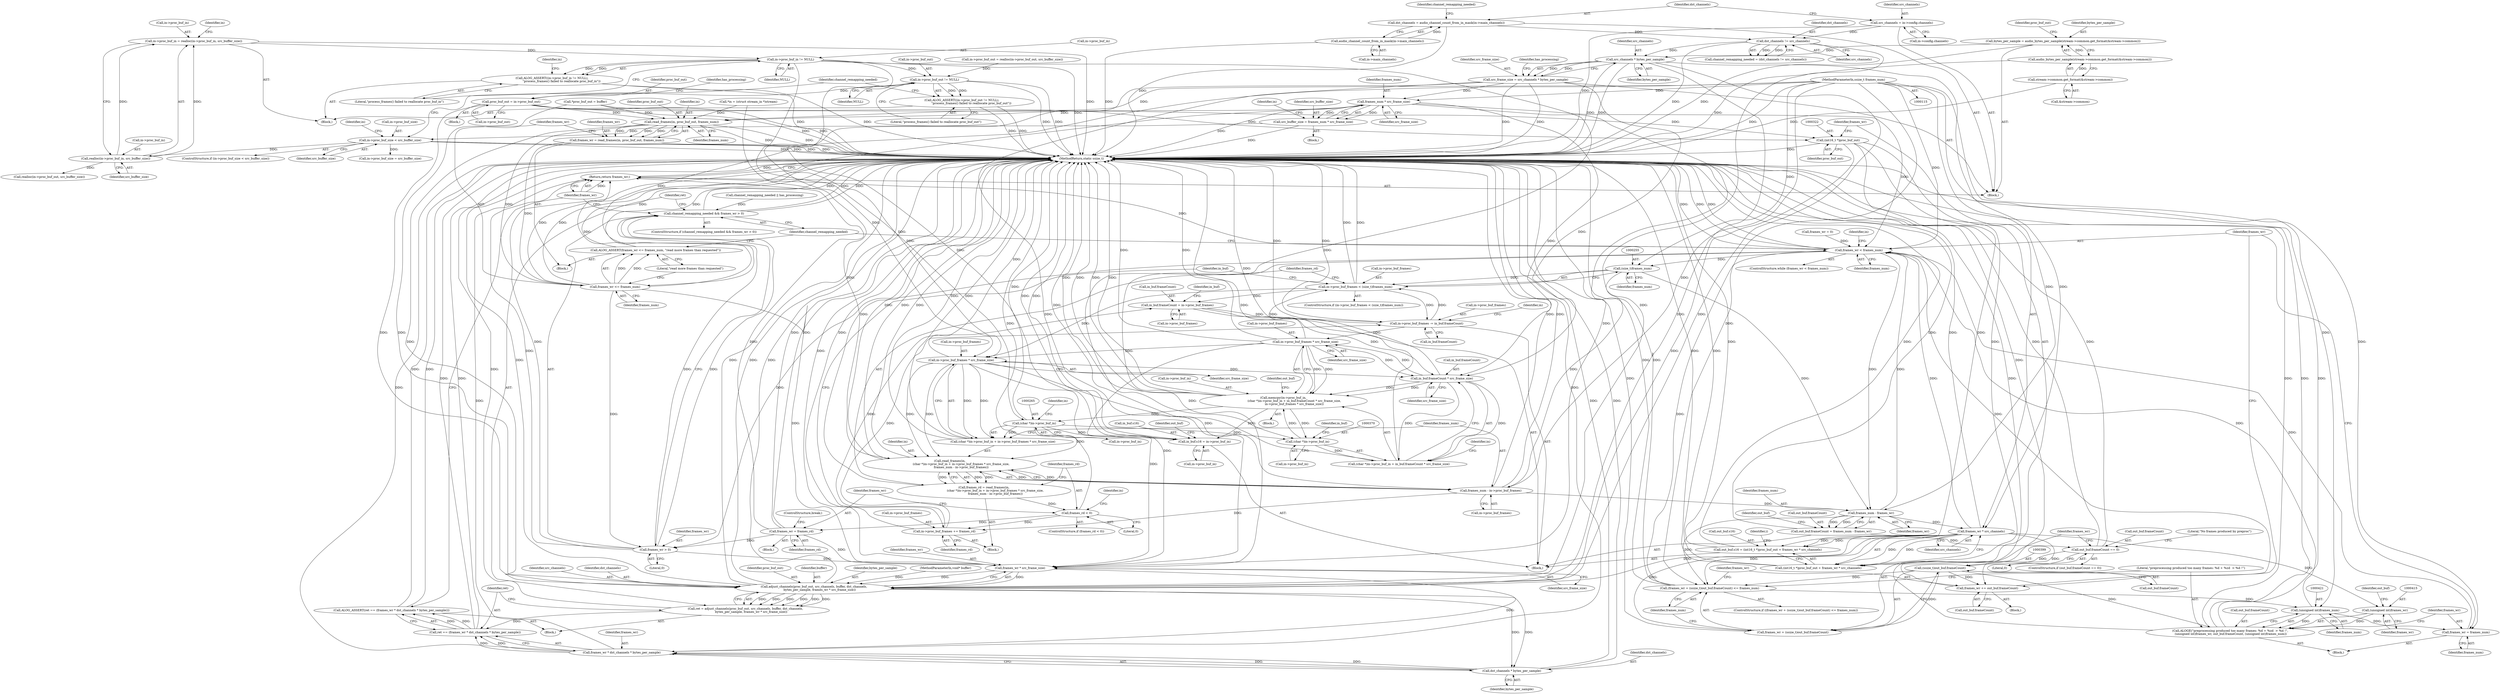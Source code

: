 digraph "0_Android_7df7ec13b1d222ac3a66797fbe432605ea8f973f@API" {
"1000201" [label="(Call,in->proc_buf_in = realloc(in->proc_buf_in, src_buffer_size))"];
"1000205" [label="(Call,realloc(in->proc_buf_in, src_buffer_size))"];
"1000190" [label="(Call,in->proc_buf_size < src_buffer_size)"];
"1000184" [label="(Call,src_buffer_size = frames_num * src_frame_size)"];
"1000186" [label="(Call,frames_num * src_frame_size)"];
"1000118" [label="(MethodParameterIn,ssize_t frames_num)"];
"1000165" [label="(Call,src_frame_size = src_channels * bytes_per_sample)"];
"1000167" [label="(Call,src_channels * bytes_per_sample)"];
"1000161" [label="(Call,dst_channels != src_channels)"];
"1000152" [label="(Call,dst_channels = audio_channel_count_from_in_mask(in->main_channels))"];
"1000154" [label="(Call,audio_channel_count_from_in_mask(in->main_channels))"];
"1000144" [label="(Call,src_channels = in->config.channels)"];
"1000131" [label="(Call,bytes_per_sample = audio_bytes_per_sample(stream->common.get_format(&stream->common)))"];
"1000133" [label="(Call,audio_bytes_per_sample(stream->common.get_format(&stream->common)))"];
"1000134" [label="(Call,stream->common.get_format(&stream->common))"];
"1000211" [label="(Call,in->proc_buf_in != NULL)"];
"1000210" [label="(Call,ALOG_ASSERT((in->proc_buf_in != NULL),\n                    \"process_frames() failed to reallocate proc_buf_in\"))"];
"1000227" [label="(Call,in->proc_buf_out != NULL)"];
"1000226" [label="(Call,ALOG_ASSERT((in->proc_buf_out != NULL),\n                    \"process_frames() failed to reallocate proc_buf_out\"))"];
"1000236" [label="(Call,proc_buf_out = in->proc_buf_out)"];
"1000321" [label="(Call,(int16_t *)proc_buf_out)"];
"1000316" [label="(Call,out_buf.s16 = (int16_t *)proc_buf_out + frames_wr * src_channels)"];
"1000320" [label="(Call,(int16_t *)proc_buf_out + frames_wr * src_channels)"];
"1000449" [label="(Call,adjust_channels(proc_buf_out, src_channels, buffer, dst_channels,\n            bytes_per_sample, frames_wr * src_frame_size))"];
"1000447" [label="(Call,ret = adjust_channels(proc_buf_out, src_channels, buffer, dst_channels,\n            bytes_per_sample, frames_wr * src_frame_size))"];
"1000459" [label="(Call,ret == (frames_wr * dst_channels * bytes_per_sample))"];
"1000458" [label="(Call,ALOG_ASSERT(ret == (frames_wr * dst_channels * bytes_per_sample)))"];
"1000463" [label="(Call,dst_channels * bytes_per_sample)"];
"1000461" [label="(Call,frames_wr * dst_channels * bytes_per_sample)"];
"1000466" [label="(Return,return frames_wr;)"];
"1000430" [label="(Call,read_frames(in, proc_buf_out, frames_num))"];
"1000428" [label="(Call,frames_wr = read_frames(in, proc_buf_out, frames_num))"];
"1000435" [label="(Call,frames_wr <= frames_num)"];
"1000434" [label="(Call,ALOG_ASSERT(frames_wr <= frames_num, \"read more frames than requested\"))"];
"1000442" [label="(Call,frames_wr > 0)"];
"1000440" [label="(Call,channel_remapping_needed && frames_wr > 0)"];
"1000455" [label="(Call,frames_wr * src_frame_size)"];
"1000264" [label="(Call,(char *)in->proc_buf_in)"];
"1000261" [label="(Call,read_frames(in,\n                        (char *)in->proc_buf_in + in->proc_buf_frames * src_frame_size,\n                        frames_num - in->proc_buf_frames))"];
"1000259" [label="(Call,frames_rd = read_frames(in,\n                        (char *)in->proc_buf_in + in->proc_buf_frames * src_frame_size,\n                        frames_num - in->proc_buf_frames))"];
"1000280" [label="(Call,frames_rd < 0)"];
"1000284" [label="(Call,frames_wr = frames_rd)"];
"1000288" [label="(Call,in->proc_buf_frames += frames_rd)"];
"1000295" [label="(Call,in_buf.frameCount = in->proc_buf_frames)"];
"1000352" [label="(Call,in->proc_buf_frames -= in_buf.frameCount)"];
"1000250" [label="(Call,in->proc_buf_frames < (size_t)frames_num)"];
"1000269" [label="(Call,in->proc_buf_frames * src_frame_size)"];
"1000263" [label="(Call,(char *)in->proc_buf_in + in->proc_buf_frames * src_frame_size)"];
"1000274" [label="(Call,frames_num - in->proc_buf_frames)"];
"1000313" [label="(Call,frames_num - frames_wr)"];
"1000245" [label="(Call,frames_wr < frames_num)"];
"1000254" [label="(Call,(size_t)frames_num)"];
"1000309" [label="(Call,out_buf.frameCount = frames_num - frames_wr)"];
"1000385" [label="(Call,out_buf.frameCount == 0)"];
"1000398" [label="(Call,(ssize_t)out_buf.frameCount)"];
"1000395" [label="(Call,(frames_wr + (ssize_t)out_buf.frameCount) <= frames_num)"];
"1000420" [label="(Call,(unsigned int)frames_num)"];
"1000412" [label="(Call,ALOGE(\"preprocessing produced too many frames: %d + %zd  > %d !\",\n (unsigned int)frames_wr, out_buf.frameCount, (unsigned int)frames_num))"];
"1000423" [label="(Call,frames_wr = frames_num)"];
"1000396" [label="(Call,frames_wr + (ssize_t)out_buf.frameCount)"];
"1000405" [label="(Call,frames_wr += out_buf.frameCount)"];
"1000324" [label="(Call,frames_wr * src_channels)"];
"1000414" [label="(Call,(unsigned int)frames_wr)"];
"1000374" [label="(Call,in_buf.frameCount * src_frame_size)"];
"1000364" [label="(Call,memcpy(in->proc_buf_in,\n                       (char *)in->proc_buf_in + in_buf.frameCount * src_frame_size,\n                       in->proc_buf_frames * src_frame_size))"];
"1000302" [label="(Call,in_buf.s16 = in->proc_buf_in)"];
"1000369" [label="(Call,(char *)in->proc_buf_in)"];
"1000368" [label="(Call,(char *)in->proc_buf_in + in_buf.frameCount * src_frame_size)"];
"1000379" [label="(Call,in->proc_buf_frames * src_frame_size)"];
"1000369" [label="(Call,(char *)in->proc_buf_in)"];
"1000325" [label="(Identifier,frames_wr)"];
"1000441" [label="(Identifier,channel_remapping_needed)"];
"1000448" [label="(Identifier,ret)"];
"1000411" [label="(Block,)"];
"1000221" [label="(Call,realloc(in->proc_buf_out, src_buffer_size))"];
"1000179" [label="(Call,channel_remapping_needed || has_processing)"];
"1000227" [label="(Call,in->proc_buf_out != NULL)"];
"1000303" [label="(Call,in_buf.s16)"];
"1000317" [label="(Call,out_buf.s16)"];
"1000467" [label="(Identifier,frames_wr)"];
"1000273" [label="(Identifier,src_frame_size)"];
"1000385" [label="(Call,out_buf.frameCount == 0)"];
"1000133" [label="(Call,audio_bytes_per_sample(stream->common.get_format(&stream->common)))"];
"1000413" [label="(Literal,\"preprocessing produced too many frames: %d + %zd  > %d !\")"];
"1000165" [label="(Call,src_frame_size = src_channels * bytes_per_sample)"];
"1000420" [label="(Call,(unsigned int)frames_num)"];
"1000309" [label="(Call,out_buf.frameCount = frames_num - frames_wr)"];
"1000368" [label="(Call,(char *)in->proc_buf_in + in_buf.frameCount * src_frame_size)"];
"1000275" [label="(Identifier,frames_num)"];
"1000423" [label="(Call,frames_wr = frames_num)"];
"1000209" [label="(Identifier,src_buffer_size)"];
"1000235" [label="(Block,)"];
"1000247" [label="(Identifier,frames_num)"];
"1000320" [label="(Call,(int16_t *)proc_buf_out + frames_wr * src_channels)"];
"1000185" [label="(Identifier,src_buffer_size)"];
"1000194" [label="(Identifier,src_buffer_size)"];
"1000462" [label="(Identifier,frames_wr)"];
"1000118" [label="(MethodParameterIn,ssize_t frames_num)"];
"1000404" [label="(Block,)"];
"1000389" [label="(Literal,0)"];
"1000459" [label="(Call,ret == (frames_wr * dst_channels * bytes_per_sample))"];
"1000182" [label="(Block,)"];
"1000190" [label="(Call,in->proc_buf_size < src_buffer_size)"];
"1000162" [label="(Identifier,dst_channels)"];
"1000256" [label="(Identifier,frames_num)"];
"1000445" [label="(Block,)"];
"1000452" [label="(Identifier,buffer)"];
"1000456" [label="(Identifier,frames_wr)"];
"1000383" [label="(Identifier,src_frame_size)"];
"1000321" [label="(Call,(int16_t *)proc_buf_out)"];
"1000284" [label="(Call,frames_wr = frames_rd)"];
"1000454" [label="(Identifier,bytes_per_sample)"];
"1000394" [label="(ControlStructure,if ((frames_wr + (ssize_t)out_buf.frameCount) <= frames_num))"];
"1000465" [label="(Identifier,bytes_per_sample)"];
"1000169" [label="(Identifier,bytes_per_sample)"];
"1000232" [label="(Literal,\"process_frames() failed to reallocate proc_buf_out\")"];
"1000160" [label="(Identifier,channel_remapping_needed)"];
"1000263" [label="(Call,(char *)in->proc_buf_in + in->proc_buf_frames * src_frame_size)"];
"1000167" [label="(Call,src_channels * bytes_per_sample)"];
"1000217" [label="(Call,in->proc_buf_out = realloc(in->proc_buf_out, src_buffer_size))"];
"1000461" [label="(Call,frames_wr * dst_channels * bytes_per_sample)"];
"1000260" [label="(Identifier,frames_rd)"];
"1000315" [label="(Identifier,frames_wr)"];
"1000285" [label="(Identifier,frames_wr)"];
"1000245" [label="(Call,frames_wr < frames_num)"];
"1000396" [label="(Call,frames_wr + (ssize_t)out_buf.frameCount)"];
"1000262" [label="(Identifier,in)"];
"1000161" [label="(Call,dst_channels != src_channels)"];
"1000449" [label="(Call,adjust_channels(proc_buf_out, src_channels, buffer, dst_channels,\n            bytes_per_sample, frames_wr * src_frame_size))"];
"1000437" [label="(Identifier,frames_num)"];
"1000215" [label="(Identifier,NULL)"];
"1000418" [label="(Identifier,out_buf)"];
"1000127" [label="(Call,frames_wr = 0)"];
"1000196" [label="(Call,in->proc_buf_size = src_buffer_size)"];
"1000212" [label="(Call,in->proc_buf_in)"];
"1000191" [label="(Call,in->proc_buf_size)"];
"1000261" [label="(Call,read_frames(in,\n                        (char *)in->proc_buf_in + in->proc_buf_frames * src_frame_size,\n                        frames_num - in->proc_buf_frames))"];
"1000296" [label="(Call,in_buf.frameCount)"];
"1000281" [label="(Identifier,frames_rd)"];
"1000295" [label="(Call,in_buf.frameCount = in->proc_buf_frames)"];
"1000376" [label="(Identifier,in_buf)"];
"1000365" [label="(Call,in->proc_buf_in)"];
"1000195" [label="(Block,)"];
"1000318" [label="(Identifier,out_buf)"];
"1000282" [label="(Literal,0)"];
"1000403" [label="(Identifier,frames_num)"];
"1000237" [label="(Identifier,proc_buf_out)"];
"1000375" [label="(Call,in_buf.frameCount)"];
"1000192" [label="(Identifier,in)"];
"1000251" [label="(Call,in->proc_buf_frames)"];
"1000205" [label="(Call,realloc(in->proc_buf_in, src_buffer_size))"];
"1000264" [label="(Call,(char *)in->proc_buf_in)"];
"1000140" [label="(Call,*proc_buf_out = buffer)"];
"1000236" [label="(Call,proc_buf_out = in->proc_buf_out)"];
"1000460" [label="(Identifier,ret)"];
"1000141" [label="(Identifier,proc_buf_out)"];
"1000436" [label="(Identifier,frames_wr)"];
"1000444" [label="(Literal,0)"];
"1000242" [label="(Identifier,has_processing)"];
"1000379" [label="(Call,in->proc_buf_frames * src_frame_size)"];
"1000202" [label="(Call,in->proc_buf_in)"];
"1000153" [label="(Identifier,dst_channels)"];
"1000155" [label="(Call,in->main_channels)"];
"1000249" [label="(ControlStructure,if (in->proc_buf_frames < (size_t)frames_num))"];
"1000210" [label="(Call,ALOG_ASSERT((in->proc_buf_in != NULL),\n                    \"process_frames() failed to reallocate proc_buf_in\"))"];
"1000330" [label="(Identifier,i)"];
"1000438" [label="(Literal,\"read more frames than requested\")"];
"1000154" [label="(Call,audio_channel_count_from_in_mask(in->main_channels))"];
"1000450" [label="(Identifier,proc_buf_out)"];
"1000428" [label="(Call,frames_wr = read_frames(in, proc_buf_out, frames_num))"];
"1000288" [label="(Call,in->proc_buf_frames += frames_rd)"];
"1000387" [label="(Identifier,out_buf)"];
"1000270" [label="(Call,in->proc_buf_frames)"];
"1000201" [label="(Call,in->proc_buf_in = realloc(in->proc_buf_in, src_buffer_size))"];
"1000134" [label="(Call,stream->common.get_format(&stream->common))"];
"1000146" [label="(Call,in->config.channels)"];
"1000380" [label="(Call,in->proc_buf_frames)"];
"1000228" [label="(Call,in->proc_buf_out)"];
"1000219" [label="(Identifier,in)"];
"1000117" [label="(MethodParameterIn,void* buffer)"];
"1000422" [label="(Identifier,frames_num)"];
"1000374" [label="(Call,in_buf.frameCount * src_frame_size)"];
"1000442" [label="(Call,frames_wr > 0)"];
"1000290" [label="(Identifier,in)"];
"1000283" [label="(Block,)"];
"1000316" [label="(Call,out_buf.s16 = (int16_t *)proc_buf_out + frames_wr * src_channels)"];
"1000252" [label="(Identifier,in)"];
"1000405" [label="(Call,frames_wr += out_buf.frameCount)"];
"1000246" [label="(Identifier,frames_wr)"];
"1000431" [label="(Identifier,in)"];
"1000311" [label="(Identifier,out_buf)"];
"1000314" [label="(Identifier,frames_num)"];
"1000326" [label="(Identifier,src_channels)"];
"1000248" [label="(Block,)"];
"1000297" [label="(Identifier,in_buf)"];
"1000414" [label="(Call,(unsigned int)frames_wr)"];
"1000189" [label="(ControlStructure,if (in->proc_buf_size < src_buffer_size))"];
"1000198" [label="(Identifier,in)"];
"1000432" [label="(Identifier,proc_buf_out)"];
"1000163" [label="(Identifier,src_channels)"];
"1000231" [label="(Identifier,NULL)"];
"1000361" [label="(Identifier,in)"];
"1000159" [label="(Call,channel_remapping_needed = (dst_channels != src_channels))"];
"1000424" [label="(Identifier,frames_wr)"];
"1000152" [label="(Call,dst_channels = audio_channel_count_from_in_mask(in->main_channels))"];
"1000302" [label="(Call,in_buf.s16 = in->proc_buf_in)"];
"1000458" [label="(Call,ALOG_ASSERT(ret == (frames_wr * dst_channels * bytes_per_sample)))"];
"1000463" [label="(Call,dst_channels * bytes_per_sample)"];
"1000259" [label="(Call,frames_rd = read_frames(in,\n                        (char *)in->proc_buf_in + in->proc_buf_frames * src_frame_size,\n                        frames_num - in->proc_buf_frames))"];
"1000238" [label="(Call,in->proc_buf_out)"];
"1000381" [label="(Identifier,in)"];
"1000427" [label="(Block,)"];
"1000440" [label="(Call,channel_remapping_needed && frames_wr > 0)"];
"1000121" [label="(Call,*in = (struct stream_in *)stream)"];
"1000119" [label="(Block,)"];
"1000434" [label="(Call,ALOG_ASSERT(frames_wr <= frames_num, \"read more frames than requested\"))"];
"1000280" [label="(Call,frames_rd < 0)"];
"1000352" [label="(Call,in->proc_buf_frames -= in_buf.frameCount)"];
"1000353" [label="(Call,in->proc_buf_frames)"];
"1000451" [label="(Identifier,src_channels)"];
"1000386" [label="(Call,out_buf.frameCount)"];
"1000257" [label="(Block,)"];
"1000397" [label="(Identifier,frames_wr)"];
"1000398" [label="(Call,(ssize_t)out_buf.frameCount)"];
"1000447" [label="(Call,ret = adjust_channels(proc_buf_out, src_channels, buffer, dst_channels,\n            bytes_per_sample, frames_wr * src_frame_size))"];
"1000384" [label="(ControlStructure,if (out_buf.frameCount == 0))"];
"1000299" [label="(Call,in->proc_buf_frames)"];
"1000466" [label="(Return,return frames_wr;)"];
"1000406" [label="(Identifier,frames_wr)"];
"1000323" [label="(Identifier,proc_buf_out)"];
"1000211" [label="(Call,in->proc_buf_in != NULL)"];
"1000206" [label="(Call,in->proc_buf_in)"];
"1000453" [label="(Identifier,dst_channels)"];
"1000392" [label="(Literal,\"No frames produced by preproc\")"];
"1000271" [label="(Identifier,in)"];
"1000266" [label="(Call,in->proc_buf_in)"];
"1000186" [label="(Call,frames_num * src_frame_size)"];
"1000166" [label="(Identifier,src_frame_size)"];
"1000286" [label="(Identifier,frames_rd)"];
"1000184" [label="(Call,src_buffer_size = frames_num * src_frame_size)"];
"1000292" [label="(Identifier,frames_rd)"];
"1000429" [label="(Identifier,frames_wr)"];
"1000213" [label="(Identifier,in)"];
"1000455" [label="(Call,frames_wr * src_frame_size)"];
"1000172" [label="(Identifier,has_processing)"];
"1000443" [label="(Identifier,frames_wr)"];
"1000279" [label="(ControlStructure,if (frames_rd < 0))"];
"1000226" [label="(Call,ALOG_ASSERT((in->proc_buf_out != NULL),\n                    \"process_frames() failed to reallocate proc_buf_out\"))"];
"1000274" [label="(Call,frames_num - in->proc_buf_frames)"];
"1000433" [label="(Identifier,frames_num)"];
"1000216" [label="(Literal,\"process_frames() failed to reallocate proc_buf_in\")"];
"1000439" [label="(ControlStructure,if (channel_remapping_needed && frames_wr > 0))"];
"1000304" [label="(Identifier,in_buf)"];
"1000425" [label="(Identifier,frames_num)"];
"1000145" [label="(Identifier,src_channels)"];
"1000132" [label="(Identifier,bytes_per_sample)"];
"1000289" [label="(Call,in->proc_buf_frames)"];
"1000356" [label="(Call,in_buf.frameCount)"];
"1000144" [label="(Call,src_channels = in->config.channels)"];
"1000306" [label="(Call,in->proc_buf_in)"];
"1000188" [label="(Identifier,src_frame_size)"];
"1000234" [label="(Identifier,channel_remapping_needed)"];
"1000464" [label="(Identifier,dst_channels)"];
"1000364" [label="(Call,memcpy(in->proc_buf_in,\n                       (char *)in->proc_buf_in + in_buf.frameCount * src_frame_size,\n                       in->proc_buf_frames * src_frame_size))"];
"1000417" [label="(Call,out_buf.frameCount)"];
"1000187" [label="(Identifier,frames_num)"];
"1000131" [label="(Call,bytes_per_sample = audio_bytes_per_sample(stream->common.get_format(&stream->common)))"];
"1000276" [label="(Call,in->proc_buf_frames)"];
"1000313" [label="(Call,frames_num - frames_wr)"];
"1000287" [label="(ControlStructure,break;)"];
"1000310" [label="(Call,out_buf.frameCount)"];
"1000430" [label="(Call,read_frames(in, proc_buf_out, frames_num))"];
"1000371" [label="(Call,in->proc_buf_in)"];
"1000416" [label="(Identifier,frames_wr)"];
"1000244" [label="(ControlStructure,while (frames_wr < frames_num))"];
"1000412" [label="(Call,ALOGE(\"preprocessing produced too many frames: %d + %zd  > %d !\",\n (unsigned int)frames_wr, out_buf.frameCount, (unsigned int)frames_num))"];
"1000363" [label="(Block,)"];
"1000468" [label="(MethodReturn,static ssize_t)"];
"1000135" [label="(Call,&stream->common)"];
"1000395" [label="(Call,(frames_wr + (ssize_t)out_buf.frameCount) <= frames_num)"];
"1000168" [label="(Identifier,src_channels)"];
"1000435" [label="(Call,frames_wr <= frames_num)"];
"1000378" [label="(Identifier,src_frame_size)"];
"1000250" [label="(Call,in->proc_buf_frames < (size_t)frames_num)"];
"1000400" [label="(Call,out_buf.frameCount)"];
"1000269" [label="(Call,in->proc_buf_frames * src_frame_size)"];
"1000407" [label="(Call,out_buf.frameCount)"];
"1000254" [label="(Call,(size_t)frames_num)"];
"1000324" [label="(Call,frames_wr * src_channels)"];
"1000457" [label="(Identifier,src_frame_size)"];
"1000201" -> "1000195"  [label="AST: "];
"1000201" -> "1000205"  [label="CFG: "];
"1000202" -> "1000201"  [label="AST: "];
"1000205" -> "1000201"  [label="AST: "];
"1000213" -> "1000201"  [label="CFG: "];
"1000201" -> "1000468"  [label="DDG: "];
"1000205" -> "1000201"  [label="DDG: "];
"1000205" -> "1000201"  [label="DDG: "];
"1000201" -> "1000211"  [label="DDG: "];
"1000205" -> "1000209"  [label="CFG: "];
"1000206" -> "1000205"  [label="AST: "];
"1000209" -> "1000205"  [label="AST: "];
"1000190" -> "1000205"  [label="DDG: "];
"1000205" -> "1000221"  [label="DDG: "];
"1000190" -> "1000189"  [label="AST: "];
"1000190" -> "1000194"  [label="CFG: "];
"1000191" -> "1000190"  [label="AST: "];
"1000194" -> "1000190"  [label="AST: "];
"1000198" -> "1000190"  [label="CFG: "];
"1000234" -> "1000190"  [label="CFG: "];
"1000190" -> "1000468"  [label="DDG: "];
"1000190" -> "1000468"  [label="DDG: "];
"1000190" -> "1000468"  [label="DDG: "];
"1000184" -> "1000190"  [label="DDG: "];
"1000190" -> "1000196"  [label="DDG: "];
"1000184" -> "1000182"  [label="AST: "];
"1000184" -> "1000186"  [label="CFG: "];
"1000185" -> "1000184"  [label="AST: "];
"1000186" -> "1000184"  [label="AST: "];
"1000192" -> "1000184"  [label="CFG: "];
"1000184" -> "1000468"  [label="DDG: "];
"1000186" -> "1000184"  [label="DDG: "];
"1000186" -> "1000184"  [label="DDG: "];
"1000186" -> "1000188"  [label="CFG: "];
"1000187" -> "1000186"  [label="AST: "];
"1000188" -> "1000186"  [label="AST: "];
"1000186" -> "1000468"  [label="DDG: "];
"1000118" -> "1000186"  [label="DDG: "];
"1000165" -> "1000186"  [label="DDG: "];
"1000186" -> "1000245"  [label="DDG: "];
"1000186" -> "1000269"  [label="DDG: "];
"1000186" -> "1000374"  [label="DDG: "];
"1000186" -> "1000430"  [label="DDG: "];
"1000186" -> "1000455"  [label="DDG: "];
"1000118" -> "1000115"  [label="AST: "];
"1000118" -> "1000468"  [label="DDG: "];
"1000118" -> "1000245"  [label="DDG: "];
"1000118" -> "1000254"  [label="DDG: "];
"1000118" -> "1000274"  [label="DDG: "];
"1000118" -> "1000313"  [label="DDG: "];
"1000118" -> "1000395"  [label="DDG: "];
"1000118" -> "1000420"  [label="DDG: "];
"1000118" -> "1000423"  [label="DDG: "];
"1000118" -> "1000430"  [label="DDG: "];
"1000118" -> "1000435"  [label="DDG: "];
"1000165" -> "1000119"  [label="AST: "];
"1000165" -> "1000167"  [label="CFG: "];
"1000166" -> "1000165"  [label="AST: "];
"1000167" -> "1000165"  [label="AST: "];
"1000172" -> "1000165"  [label="CFG: "];
"1000165" -> "1000468"  [label="DDG: "];
"1000165" -> "1000468"  [label="DDG: "];
"1000167" -> "1000165"  [label="DDG: "];
"1000167" -> "1000165"  [label="DDG: "];
"1000165" -> "1000269"  [label="DDG: "];
"1000165" -> "1000374"  [label="DDG: "];
"1000165" -> "1000455"  [label="DDG: "];
"1000167" -> "1000169"  [label="CFG: "];
"1000168" -> "1000167"  [label="AST: "];
"1000169" -> "1000167"  [label="AST: "];
"1000167" -> "1000468"  [label="DDG: "];
"1000167" -> "1000468"  [label="DDG: "];
"1000161" -> "1000167"  [label="DDG: "];
"1000131" -> "1000167"  [label="DDG: "];
"1000167" -> "1000324"  [label="DDG: "];
"1000167" -> "1000449"  [label="DDG: "];
"1000167" -> "1000449"  [label="DDG: "];
"1000161" -> "1000159"  [label="AST: "];
"1000161" -> "1000163"  [label="CFG: "];
"1000162" -> "1000161"  [label="AST: "];
"1000163" -> "1000161"  [label="AST: "];
"1000159" -> "1000161"  [label="CFG: "];
"1000161" -> "1000468"  [label="DDG: "];
"1000161" -> "1000159"  [label="DDG: "];
"1000161" -> "1000159"  [label="DDG: "];
"1000152" -> "1000161"  [label="DDG: "];
"1000144" -> "1000161"  [label="DDG: "];
"1000161" -> "1000449"  [label="DDG: "];
"1000152" -> "1000119"  [label="AST: "];
"1000152" -> "1000154"  [label="CFG: "];
"1000153" -> "1000152"  [label="AST: "];
"1000154" -> "1000152"  [label="AST: "];
"1000160" -> "1000152"  [label="CFG: "];
"1000152" -> "1000468"  [label="DDG: "];
"1000154" -> "1000152"  [label="DDG: "];
"1000154" -> "1000155"  [label="CFG: "];
"1000155" -> "1000154"  [label="AST: "];
"1000154" -> "1000468"  [label="DDG: "];
"1000144" -> "1000119"  [label="AST: "];
"1000144" -> "1000146"  [label="CFG: "];
"1000145" -> "1000144"  [label="AST: "];
"1000146" -> "1000144"  [label="AST: "];
"1000153" -> "1000144"  [label="CFG: "];
"1000144" -> "1000468"  [label="DDG: "];
"1000131" -> "1000119"  [label="AST: "];
"1000131" -> "1000133"  [label="CFG: "];
"1000132" -> "1000131"  [label="AST: "];
"1000133" -> "1000131"  [label="AST: "];
"1000141" -> "1000131"  [label="CFG: "];
"1000131" -> "1000468"  [label="DDG: "];
"1000133" -> "1000131"  [label="DDG: "];
"1000133" -> "1000134"  [label="CFG: "];
"1000134" -> "1000133"  [label="AST: "];
"1000133" -> "1000468"  [label="DDG: "];
"1000134" -> "1000133"  [label="DDG: "];
"1000134" -> "1000135"  [label="CFG: "];
"1000135" -> "1000134"  [label="AST: "];
"1000134" -> "1000468"  [label="DDG: "];
"1000211" -> "1000210"  [label="AST: "];
"1000211" -> "1000215"  [label="CFG: "];
"1000212" -> "1000211"  [label="AST: "];
"1000215" -> "1000211"  [label="AST: "];
"1000216" -> "1000211"  [label="CFG: "];
"1000211" -> "1000468"  [label="DDG: "];
"1000211" -> "1000210"  [label="DDG: "];
"1000211" -> "1000210"  [label="DDG: "];
"1000211" -> "1000227"  [label="DDG: "];
"1000211" -> "1000264"  [label="DDG: "];
"1000211" -> "1000302"  [label="DDG: "];
"1000211" -> "1000369"  [label="DDG: "];
"1000210" -> "1000195"  [label="AST: "];
"1000210" -> "1000216"  [label="CFG: "];
"1000216" -> "1000210"  [label="AST: "];
"1000219" -> "1000210"  [label="CFG: "];
"1000210" -> "1000468"  [label="DDG: "];
"1000210" -> "1000468"  [label="DDG: "];
"1000227" -> "1000226"  [label="AST: "];
"1000227" -> "1000231"  [label="CFG: "];
"1000228" -> "1000227"  [label="AST: "];
"1000231" -> "1000227"  [label="AST: "];
"1000232" -> "1000227"  [label="CFG: "];
"1000227" -> "1000468"  [label="DDG: "];
"1000227" -> "1000468"  [label="DDG: "];
"1000227" -> "1000226"  [label="DDG: "];
"1000227" -> "1000226"  [label="DDG: "];
"1000217" -> "1000227"  [label="DDG: "];
"1000227" -> "1000236"  [label="DDG: "];
"1000226" -> "1000195"  [label="AST: "];
"1000226" -> "1000232"  [label="CFG: "];
"1000232" -> "1000226"  [label="AST: "];
"1000234" -> "1000226"  [label="CFG: "];
"1000226" -> "1000468"  [label="DDG: "];
"1000226" -> "1000468"  [label="DDG: "];
"1000236" -> "1000235"  [label="AST: "];
"1000236" -> "1000238"  [label="CFG: "];
"1000237" -> "1000236"  [label="AST: "];
"1000238" -> "1000236"  [label="AST: "];
"1000242" -> "1000236"  [label="CFG: "];
"1000236" -> "1000468"  [label="DDG: "];
"1000236" -> "1000468"  [label="DDG: "];
"1000236" -> "1000321"  [label="DDG: "];
"1000236" -> "1000430"  [label="DDG: "];
"1000236" -> "1000449"  [label="DDG: "];
"1000321" -> "1000320"  [label="AST: "];
"1000321" -> "1000323"  [label="CFG: "];
"1000322" -> "1000321"  [label="AST: "];
"1000323" -> "1000321"  [label="AST: "];
"1000325" -> "1000321"  [label="CFG: "];
"1000321" -> "1000468"  [label="DDG: "];
"1000321" -> "1000316"  [label="DDG: "];
"1000321" -> "1000320"  [label="DDG: "];
"1000140" -> "1000321"  [label="DDG: "];
"1000321" -> "1000449"  [label="DDG: "];
"1000316" -> "1000248"  [label="AST: "];
"1000316" -> "1000320"  [label="CFG: "];
"1000317" -> "1000316"  [label="AST: "];
"1000320" -> "1000316"  [label="AST: "];
"1000330" -> "1000316"  [label="CFG: "];
"1000316" -> "1000468"  [label="DDG: "];
"1000316" -> "1000468"  [label="DDG: "];
"1000324" -> "1000316"  [label="DDG: "];
"1000324" -> "1000316"  [label="DDG: "];
"1000320" -> "1000324"  [label="CFG: "];
"1000324" -> "1000320"  [label="AST: "];
"1000320" -> "1000468"  [label="DDG: "];
"1000320" -> "1000468"  [label="DDG: "];
"1000324" -> "1000320"  [label="DDG: "];
"1000324" -> "1000320"  [label="DDG: "];
"1000449" -> "1000447"  [label="AST: "];
"1000449" -> "1000455"  [label="CFG: "];
"1000450" -> "1000449"  [label="AST: "];
"1000451" -> "1000449"  [label="AST: "];
"1000452" -> "1000449"  [label="AST: "];
"1000453" -> "1000449"  [label="AST: "];
"1000454" -> "1000449"  [label="AST: "];
"1000455" -> "1000449"  [label="AST: "];
"1000447" -> "1000449"  [label="CFG: "];
"1000449" -> "1000468"  [label="DDG: "];
"1000449" -> "1000468"  [label="DDG: "];
"1000449" -> "1000468"  [label="DDG: "];
"1000449" -> "1000468"  [label="DDG: "];
"1000449" -> "1000447"  [label="DDG: "];
"1000449" -> "1000447"  [label="DDG: "];
"1000449" -> "1000447"  [label="DDG: "];
"1000449" -> "1000447"  [label="DDG: "];
"1000449" -> "1000447"  [label="DDG: "];
"1000449" -> "1000447"  [label="DDG: "];
"1000140" -> "1000449"  [label="DDG: "];
"1000430" -> "1000449"  [label="DDG: "];
"1000324" -> "1000449"  [label="DDG: "];
"1000117" -> "1000449"  [label="DDG: "];
"1000455" -> "1000449"  [label="DDG: "];
"1000455" -> "1000449"  [label="DDG: "];
"1000449" -> "1000463"  [label="DDG: "];
"1000449" -> "1000463"  [label="DDG: "];
"1000447" -> "1000445"  [label="AST: "];
"1000448" -> "1000447"  [label="AST: "];
"1000460" -> "1000447"  [label="CFG: "];
"1000447" -> "1000468"  [label="DDG: "];
"1000447" -> "1000459"  [label="DDG: "];
"1000459" -> "1000458"  [label="AST: "];
"1000459" -> "1000461"  [label="CFG: "];
"1000460" -> "1000459"  [label="AST: "];
"1000461" -> "1000459"  [label="AST: "];
"1000458" -> "1000459"  [label="CFG: "];
"1000459" -> "1000468"  [label="DDG: "];
"1000459" -> "1000468"  [label="DDG: "];
"1000459" -> "1000458"  [label="DDG: "];
"1000459" -> "1000458"  [label="DDG: "];
"1000461" -> "1000459"  [label="DDG: "];
"1000461" -> "1000459"  [label="DDG: "];
"1000458" -> "1000445"  [label="AST: "];
"1000467" -> "1000458"  [label="CFG: "];
"1000458" -> "1000468"  [label="DDG: "];
"1000458" -> "1000468"  [label="DDG: "];
"1000463" -> "1000461"  [label="AST: "];
"1000463" -> "1000465"  [label="CFG: "];
"1000464" -> "1000463"  [label="AST: "];
"1000465" -> "1000463"  [label="AST: "];
"1000461" -> "1000463"  [label="CFG: "];
"1000463" -> "1000468"  [label="DDG: "];
"1000463" -> "1000468"  [label="DDG: "];
"1000463" -> "1000461"  [label="DDG: "];
"1000463" -> "1000461"  [label="DDG: "];
"1000462" -> "1000461"  [label="AST: "];
"1000461" -> "1000468"  [label="DDG: "];
"1000461" -> "1000468"  [label="DDG: "];
"1000455" -> "1000461"  [label="DDG: "];
"1000461" -> "1000466"  [label="DDG: "];
"1000466" -> "1000119"  [label="AST: "];
"1000466" -> "1000467"  [label="CFG: "];
"1000467" -> "1000466"  [label="AST: "];
"1000468" -> "1000466"  [label="CFG: "];
"1000466" -> "1000468"  [label="DDG: "];
"1000467" -> "1000466"  [label="DDG: "];
"1000442" -> "1000466"  [label="DDG: "];
"1000245" -> "1000466"  [label="DDG: "];
"1000435" -> "1000466"  [label="DDG: "];
"1000284" -> "1000466"  [label="DDG: "];
"1000430" -> "1000428"  [label="AST: "];
"1000430" -> "1000433"  [label="CFG: "];
"1000431" -> "1000430"  [label="AST: "];
"1000432" -> "1000430"  [label="AST: "];
"1000433" -> "1000430"  [label="AST: "];
"1000428" -> "1000430"  [label="CFG: "];
"1000430" -> "1000468"  [label="DDG: "];
"1000430" -> "1000468"  [label="DDG: "];
"1000430" -> "1000428"  [label="DDG: "];
"1000430" -> "1000428"  [label="DDG: "];
"1000430" -> "1000428"  [label="DDG: "];
"1000121" -> "1000430"  [label="DDG: "];
"1000140" -> "1000430"  [label="DDG: "];
"1000430" -> "1000435"  [label="DDG: "];
"1000428" -> "1000427"  [label="AST: "];
"1000429" -> "1000428"  [label="AST: "];
"1000436" -> "1000428"  [label="CFG: "];
"1000428" -> "1000468"  [label="DDG: "];
"1000428" -> "1000435"  [label="DDG: "];
"1000435" -> "1000434"  [label="AST: "];
"1000435" -> "1000437"  [label="CFG: "];
"1000436" -> "1000435"  [label="AST: "];
"1000437" -> "1000435"  [label="AST: "];
"1000438" -> "1000435"  [label="CFG: "];
"1000435" -> "1000468"  [label="DDG: "];
"1000435" -> "1000468"  [label="DDG: "];
"1000435" -> "1000434"  [label="DDG: "];
"1000435" -> "1000434"  [label="DDG: "];
"1000435" -> "1000442"  [label="DDG: "];
"1000435" -> "1000455"  [label="DDG: "];
"1000434" -> "1000427"  [label="AST: "];
"1000434" -> "1000438"  [label="CFG: "];
"1000438" -> "1000434"  [label="AST: "];
"1000441" -> "1000434"  [label="CFG: "];
"1000434" -> "1000468"  [label="DDG: "];
"1000434" -> "1000468"  [label="DDG: "];
"1000442" -> "1000440"  [label="AST: "];
"1000442" -> "1000444"  [label="CFG: "];
"1000443" -> "1000442"  [label="AST: "];
"1000444" -> "1000442"  [label="AST: "];
"1000440" -> "1000442"  [label="CFG: "];
"1000442" -> "1000468"  [label="DDG: "];
"1000442" -> "1000440"  [label="DDG: "];
"1000442" -> "1000440"  [label="DDG: "];
"1000245" -> "1000442"  [label="DDG: "];
"1000284" -> "1000442"  [label="DDG: "];
"1000442" -> "1000455"  [label="DDG: "];
"1000440" -> "1000439"  [label="AST: "];
"1000440" -> "1000441"  [label="CFG: "];
"1000441" -> "1000440"  [label="AST: "];
"1000448" -> "1000440"  [label="CFG: "];
"1000467" -> "1000440"  [label="CFG: "];
"1000440" -> "1000468"  [label="DDG: "];
"1000440" -> "1000468"  [label="DDG: "];
"1000440" -> "1000468"  [label="DDG: "];
"1000179" -> "1000440"  [label="DDG: "];
"1000455" -> "1000457"  [label="CFG: "];
"1000456" -> "1000455"  [label="AST: "];
"1000457" -> "1000455"  [label="AST: "];
"1000455" -> "1000468"  [label="DDG: "];
"1000245" -> "1000455"  [label="DDG: "];
"1000284" -> "1000455"  [label="DDG: "];
"1000379" -> "1000455"  [label="DDG: "];
"1000269" -> "1000455"  [label="DDG: "];
"1000264" -> "1000263"  [label="AST: "];
"1000264" -> "1000266"  [label="CFG: "];
"1000265" -> "1000264"  [label="AST: "];
"1000266" -> "1000264"  [label="AST: "];
"1000271" -> "1000264"  [label="CFG: "];
"1000264" -> "1000468"  [label="DDG: "];
"1000264" -> "1000261"  [label="DDG: "];
"1000264" -> "1000263"  [label="DDG: "];
"1000364" -> "1000264"  [label="DDG: "];
"1000264" -> "1000302"  [label="DDG: "];
"1000264" -> "1000369"  [label="DDG: "];
"1000261" -> "1000259"  [label="AST: "];
"1000261" -> "1000274"  [label="CFG: "];
"1000262" -> "1000261"  [label="AST: "];
"1000263" -> "1000261"  [label="AST: "];
"1000274" -> "1000261"  [label="AST: "];
"1000259" -> "1000261"  [label="CFG: "];
"1000261" -> "1000468"  [label="DDG: "];
"1000261" -> "1000468"  [label="DDG: "];
"1000261" -> "1000468"  [label="DDG: "];
"1000261" -> "1000259"  [label="DDG: "];
"1000261" -> "1000259"  [label="DDG: "];
"1000261" -> "1000259"  [label="DDG: "];
"1000121" -> "1000261"  [label="DDG: "];
"1000269" -> "1000261"  [label="DDG: "];
"1000269" -> "1000261"  [label="DDG: "];
"1000274" -> "1000261"  [label="DDG: "];
"1000274" -> "1000261"  [label="DDG: "];
"1000259" -> "1000257"  [label="AST: "];
"1000260" -> "1000259"  [label="AST: "];
"1000281" -> "1000259"  [label="CFG: "];
"1000259" -> "1000468"  [label="DDG: "];
"1000259" -> "1000280"  [label="DDG: "];
"1000280" -> "1000279"  [label="AST: "];
"1000280" -> "1000282"  [label="CFG: "];
"1000281" -> "1000280"  [label="AST: "];
"1000282" -> "1000280"  [label="AST: "];
"1000285" -> "1000280"  [label="CFG: "];
"1000290" -> "1000280"  [label="CFG: "];
"1000280" -> "1000468"  [label="DDG: "];
"1000280" -> "1000284"  [label="DDG: "];
"1000280" -> "1000288"  [label="DDG: "];
"1000284" -> "1000283"  [label="AST: "];
"1000284" -> "1000286"  [label="CFG: "];
"1000285" -> "1000284"  [label="AST: "];
"1000286" -> "1000284"  [label="AST: "];
"1000287" -> "1000284"  [label="CFG: "];
"1000284" -> "1000468"  [label="DDG: "];
"1000284" -> "1000468"  [label="DDG: "];
"1000288" -> "1000257"  [label="AST: "];
"1000288" -> "1000292"  [label="CFG: "];
"1000289" -> "1000288"  [label="AST: "];
"1000292" -> "1000288"  [label="AST: "];
"1000297" -> "1000288"  [label="CFG: "];
"1000288" -> "1000468"  [label="DDG: "];
"1000274" -> "1000288"  [label="DDG: "];
"1000288" -> "1000295"  [label="DDG: "];
"1000288" -> "1000352"  [label="DDG: "];
"1000295" -> "1000248"  [label="AST: "];
"1000295" -> "1000299"  [label="CFG: "];
"1000296" -> "1000295"  [label="AST: "];
"1000299" -> "1000295"  [label="AST: "];
"1000304" -> "1000295"  [label="CFG: "];
"1000250" -> "1000295"  [label="DDG: "];
"1000295" -> "1000352"  [label="DDG: "];
"1000295" -> "1000374"  [label="DDG: "];
"1000352" -> "1000248"  [label="AST: "];
"1000352" -> "1000356"  [label="CFG: "];
"1000353" -> "1000352"  [label="AST: "];
"1000356" -> "1000352"  [label="AST: "];
"1000361" -> "1000352"  [label="CFG: "];
"1000352" -> "1000468"  [label="DDG: "];
"1000352" -> "1000468"  [label="DDG: "];
"1000352" -> "1000250"  [label="DDG: "];
"1000250" -> "1000352"  [label="DDG: "];
"1000352" -> "1000379"  [label="DDG: "];
"1000250" -> "1000249"  [label="AST: "];
"1000250" -> "1000254"  [label="CFG: "];
"1000251" -> "1000250"  [label="AST: "];
"1000254" -> "1000250"  [label="AST: "];
"1000260" -> "1000250"  [label="CFG: "];
"1000297" -> "1000250"  [label="CFG: "];
"1000250" -> "1000468"  [label="DDG: "];
"1000250" -> "1000468"  [label="DDG: "];
"1000379" -> "1000250"  [label="DDG: "];
"1000254" -> "1000250"  [label="DDG: "];
"1000250" -> "1000269"  [label="DDG: "];
"1000269" -> "1000263"  [label="AST: "];
"1000269" -> "1000273"  [label="CFG: "];
"1000270" -> "1000269"  [label="AST: "];
"1000273" -> "1000269"  [label="AST: "];
"1000263" -> "1000269"  [label="CFG: "];
"1000269" -> "1000468"  [label="DDG: "];
"1000269" -> "1000263"  [label="DDG: "];
"1000269" -> "1000263"  [label="DDG: "];
"1000379" -> "1000269"  [label="DDG: "];
"1000269" -> "1000274"  [label="DDG: "];
"1000269" -> "1000374"  [label="DDG: "];
"1000275" -> "1000263"  [label="CFG: "];
"1000263" -> "1000468"  [label="DDG: "];
"1000263" -> "1000468"  [label="DDG: "];
"1000274" -> "1000276"  [label="CFG: "];
"1000275" -> "1000274"  [label="AST: "];
"1000276" -> "1000274"  [label="AST: "];
"1000274" -> "1000468"  [label="DDG: "];
"1000274" -> "1000468"  [label="DDG: "];
"1000254" -> "1000274"  [label="DDG: "];
"1000274" -> "1000313"  [label="DDG: "];
"1000313" -> "1000309"  [label="AST: "];
"1000313" -> "1000315"  [label="CFG: "];
"1000314" -> "1000313"  [label="AST: "];
"1000315" -> "1000313"  [label="AST: "];
"1000309" -> "1000313"  [label="CFG: "];
"1000313" -> "1000245"  [label="DDG: "];
"1000313" -> "1000309"  [label="DDG: "];
"1000313" -> "1000309"  [label="DDG: "];
"1000254" -> "1000313"  [label="DDG: "];
"1000245" -> "1000313"  [label="DDG: "];
"1000313" -> "1000324"  [label="DDG: "];
"1000313" -> "1000395"  [label="DDG: "];
"1000245" -> "1000244"  [label="AST: "];
"1000245" -> "1000247"  [label="CFG: "];
"1000246" -> "1000245"  [label="AST: "];
"1000247" -> "1000245"  [label="AST: "];
"1000252" -> "1000245"  [label="CFG: "];
"1000441" -> "1000245"  [label="CFG: "];
"1000245" -> "1000468"  [label="DDG: "];
"1000245" -> "1000468"  [label="DDG: "];
"1000245" -> "1000468"  [label="DDG: "];
"1000423" -> "1000245"  [label="DDG: "];
"1000324" -> "1000245"  [label="DDG: "];
"1000405" -> "1000245"  [label="DDG: "];
"1000127" -> "1000245"  [label="DDG: "];
"1000395" -> "1000245"  [label="DDG: "];
"1000420" -> "1000245"  [label="DDG: "];
"1000245" -> "1000254"  [label="DDG: "];
"1000254" -> "1000256"  [label="CFG: "];
"1000255" -> "1000254"  [label="AST: "];
"1000256" -> "1000254"  [label="AST: "];
"1000309" -> "1000248"  [label="AST: "];
"1000310" -> "1000309"  [label="AST: "];
"1000318" -> "1000309"  [label="CFG: "];
"1000309" -> "1000468"  [label="DDG: "];
"1000309" -> "1000385"  [label="DDG: "];
"1000385" -> "1000384"  [label="AST: "];
"1000385" -> "1000389"  [label="CFG: "];
"1000386" -> "1000385"  [label="AST: "];
"1000389" -> "1000385"  [label="AST: "];
"1000392" -> "1000385"  [label="CFG: "];
"1000397" -> "1000385"  [label="CFG: "];
"1000385" -> "1000468"  [label="DDG: "];
"1000385" -> "1000468"  [label="DDG: "];
"1000385" -> "1000398"  [label="DDG: "];
"1000398" -> "1000396"  [label="AST: "];
"1000398" -> "1000400"  [label="CFG: "];
"1000399" -> "1000398"  [label="AST: "];
"1000400" -> "1000398"  [label="AST: "];
"1000396" -> "1000398"  [label="CFG: "];
"1000398" -> "1000395"  [label="DDG: "];
"1000398" -> "1000396"  [label="DDG: "];
"1000398" -> "1000405"  [label="DDG: "];
"1000398" -> "1000412"  [label="DDG: "];
"1000395" -> "1000394"  [label="AST: "];
"1000395" -> "1000403"  [label="CFG: "];
"1000396" -> "1000395"  [label="AST: "];
"1000403" -> "1000395"  [label="AST: "];
"1000406" -> "1000395"  [label="CFG: "];
"1000413" -> "1000395"  [label="CFG: "];
"1000395" -> "1000468"  [label="DDG: "];
"1000395" -> "1000468"  [label="DDG: "];
"1000324" -> "1000395"  [label="DDG: "];
"1000395" -> "1000420"  [label="DDG: "];
"1000420" -> "1000412"  [label="AST: "];
"1000420" -> "1000422"  [label="CFG: "];
"1000421" -> "1000420"  [label="AST: "];
"1000422" -> "1000420"  [label="AST: "];
"1000412" -> "1000420"  [label="CFG: "];
"1000420" -> "1000412"  [label="DDG: "];
"1000420" -> "1000423"  [label="DDG: "];
"1000412" -> "1000411"  [label="AST: "];
"1000413" -> "1000412"  [label="AST: "];
"1000414" -> "1000412"  [label="AST: "];
"1000417" -> "1000412"  [label="AST: "];
"1000424" -> "1000412"  [label="CFG: "];
"1000412" -> "1000468"  [label="DDG: "];
"1000412" -> "1000468"  [label="DDG: "];
"1000412" -> "1000468"  [label="DDG: "];
"1000412" -> "1000468"  [label="DDG: "];
"1000414" -> "1000412"  [label="DDG: "];
"1000423" -> "1000411"  [label="AST: "];
"1000423" -> "1000425"  [label="CFG: "];
"1000424" -> "1000423"  [label="AST: "];
"1000425" -> "1000423"  [label="AST: "];
"1000246" -> "1000423"  [label="CFG: "];
"1000397" -> "1000396"  [label="AST: "];
"1000403" -> "1000396"  [label="CFG: "];
"1000396" -> "1000468"  [label="DDG: "];
"1000324" -> "1000396"  [label="DDG: "];
"1000405" -> "1000404"  [label="AST: "];
"1000405" -> "1000407"  [label="CFG: "];
"1000406" -> "1000405"  [label="AST: "];
"1000407" -> "1000405"  [label="AST: "];
"1000246" -> "1000405"  [label="CFG: "];
"1000405" -> "1000468"  [label="DDG: "];
"1000324" -> "1000405"  [label="DDG: "];
"1000324" -> "1000326"  [label="CFG: "];
"1000325" -> "1000324"  [label="AST: "];
"1000326" -> "1000324"  [label="AST: "];
"1000324" -> "1000468"  [label="DDG: "];
"1000324" -> "1000414"  [label="DDG: "];
"1000414" -> "1000416"  [label="CFG: "];
"1000415" -> "1000414"  [label="AST: "];
"1000416" -> "1000414"  [label="AST: "];
"1000418" -> "1000414"  [label="CFG: "];
"1000374" -> "1000368"  [label="AST: "];
"1000374" -> "1000378"  [label="CFG: "];
"1000375" -> "1000374"  [label="AST: "];
"1000378" -> "1000374"  [label="AST: "];
"1000368" -> "1000374"  [label="CFG: "];
"1000374" -> "1000468"  [label="DDG: "];
"1000374" -> "1000364"  [label="DDG: "];
"1000374" -> "1000364"  [label="DDG: "];
"1000374" -> "1000368"  [label="DDG: "];
"1000374" -> "1000368"  [label="DDG: "];
"1000379" -> "1000374"  [label="DDG: "];
"1000374" -> "1000379"  [label="DDG: "];
"1000364" -> "1000363"  [label="AST: "];
"1000364" -> "1000379"  [label="CFG: "];
"1000365" -> "1000364"  [label="AST: "];
"1000368" -> "1000364"  [label="AST: "];
"1000379" -> "1000364"  [label="AST: "];
"1000387" -> "1000364"  [label="CFG: "];
"1000364" -> "1000468"  [label="DDG: "];
"1000364" -> "1000468"  [label="DDG: "];
"1000364" -> "1000468"  [label="DDG: "];
"1000364" -> "1000468"  [label="DDG: "];
"1000364" -> "1000302"  [label="DDG: "];
"1000369" -> "1000364"  [label="DDG: "];
"1000364" -> "1000369"  [label="DDG: "];
"1000379" -> "1000364"  [label="DDG: "];
"1000379" -> "1000364"  [label="DDG: "];
"1000302" -> "1000248"  [label="AST: "];
"1000302" -> "1000306"  [label="CFG: "];
"1000303" -> "1000302"  [label="AST: "];
"1000306" -> "1000302"  [label="AST: "];
"1000311" -> "1000302"  [label="CFG: "];
"1000302" -> "1000468"  [label="DDG: "];
"1000302" -> "1000468"  [label="DDG: "];
"1000369" -> "1000368"  [label="AST: "];
"1000369" -> "1000371"  [label="CFG: "];
"1000370" -> "1000369"  [label="AST: "];
"1000371" -> "1000369"  [label="AST: "];
"1000376" -> "1000369"  [label="CFG: "];
"1000369" -> "1000368"  [label="DDG: "];
"1000381" -> "1000368"  [label="CFG: "];
"1000368" -> "1000468"  [label="DDG: "];
"1000368" -> "1000468"  [label="DDG: "];
"1000379" -> "1000383"  [label="CFG: "];
"1000380" -> "1000379"  [label="AST: "];
"1000383" -> "1000379"  [label="AST: "];
"1000379" -> "1000468"  [label="DDG: "];
"1000379" -> "1000468"  [label="DDG: "];
}
